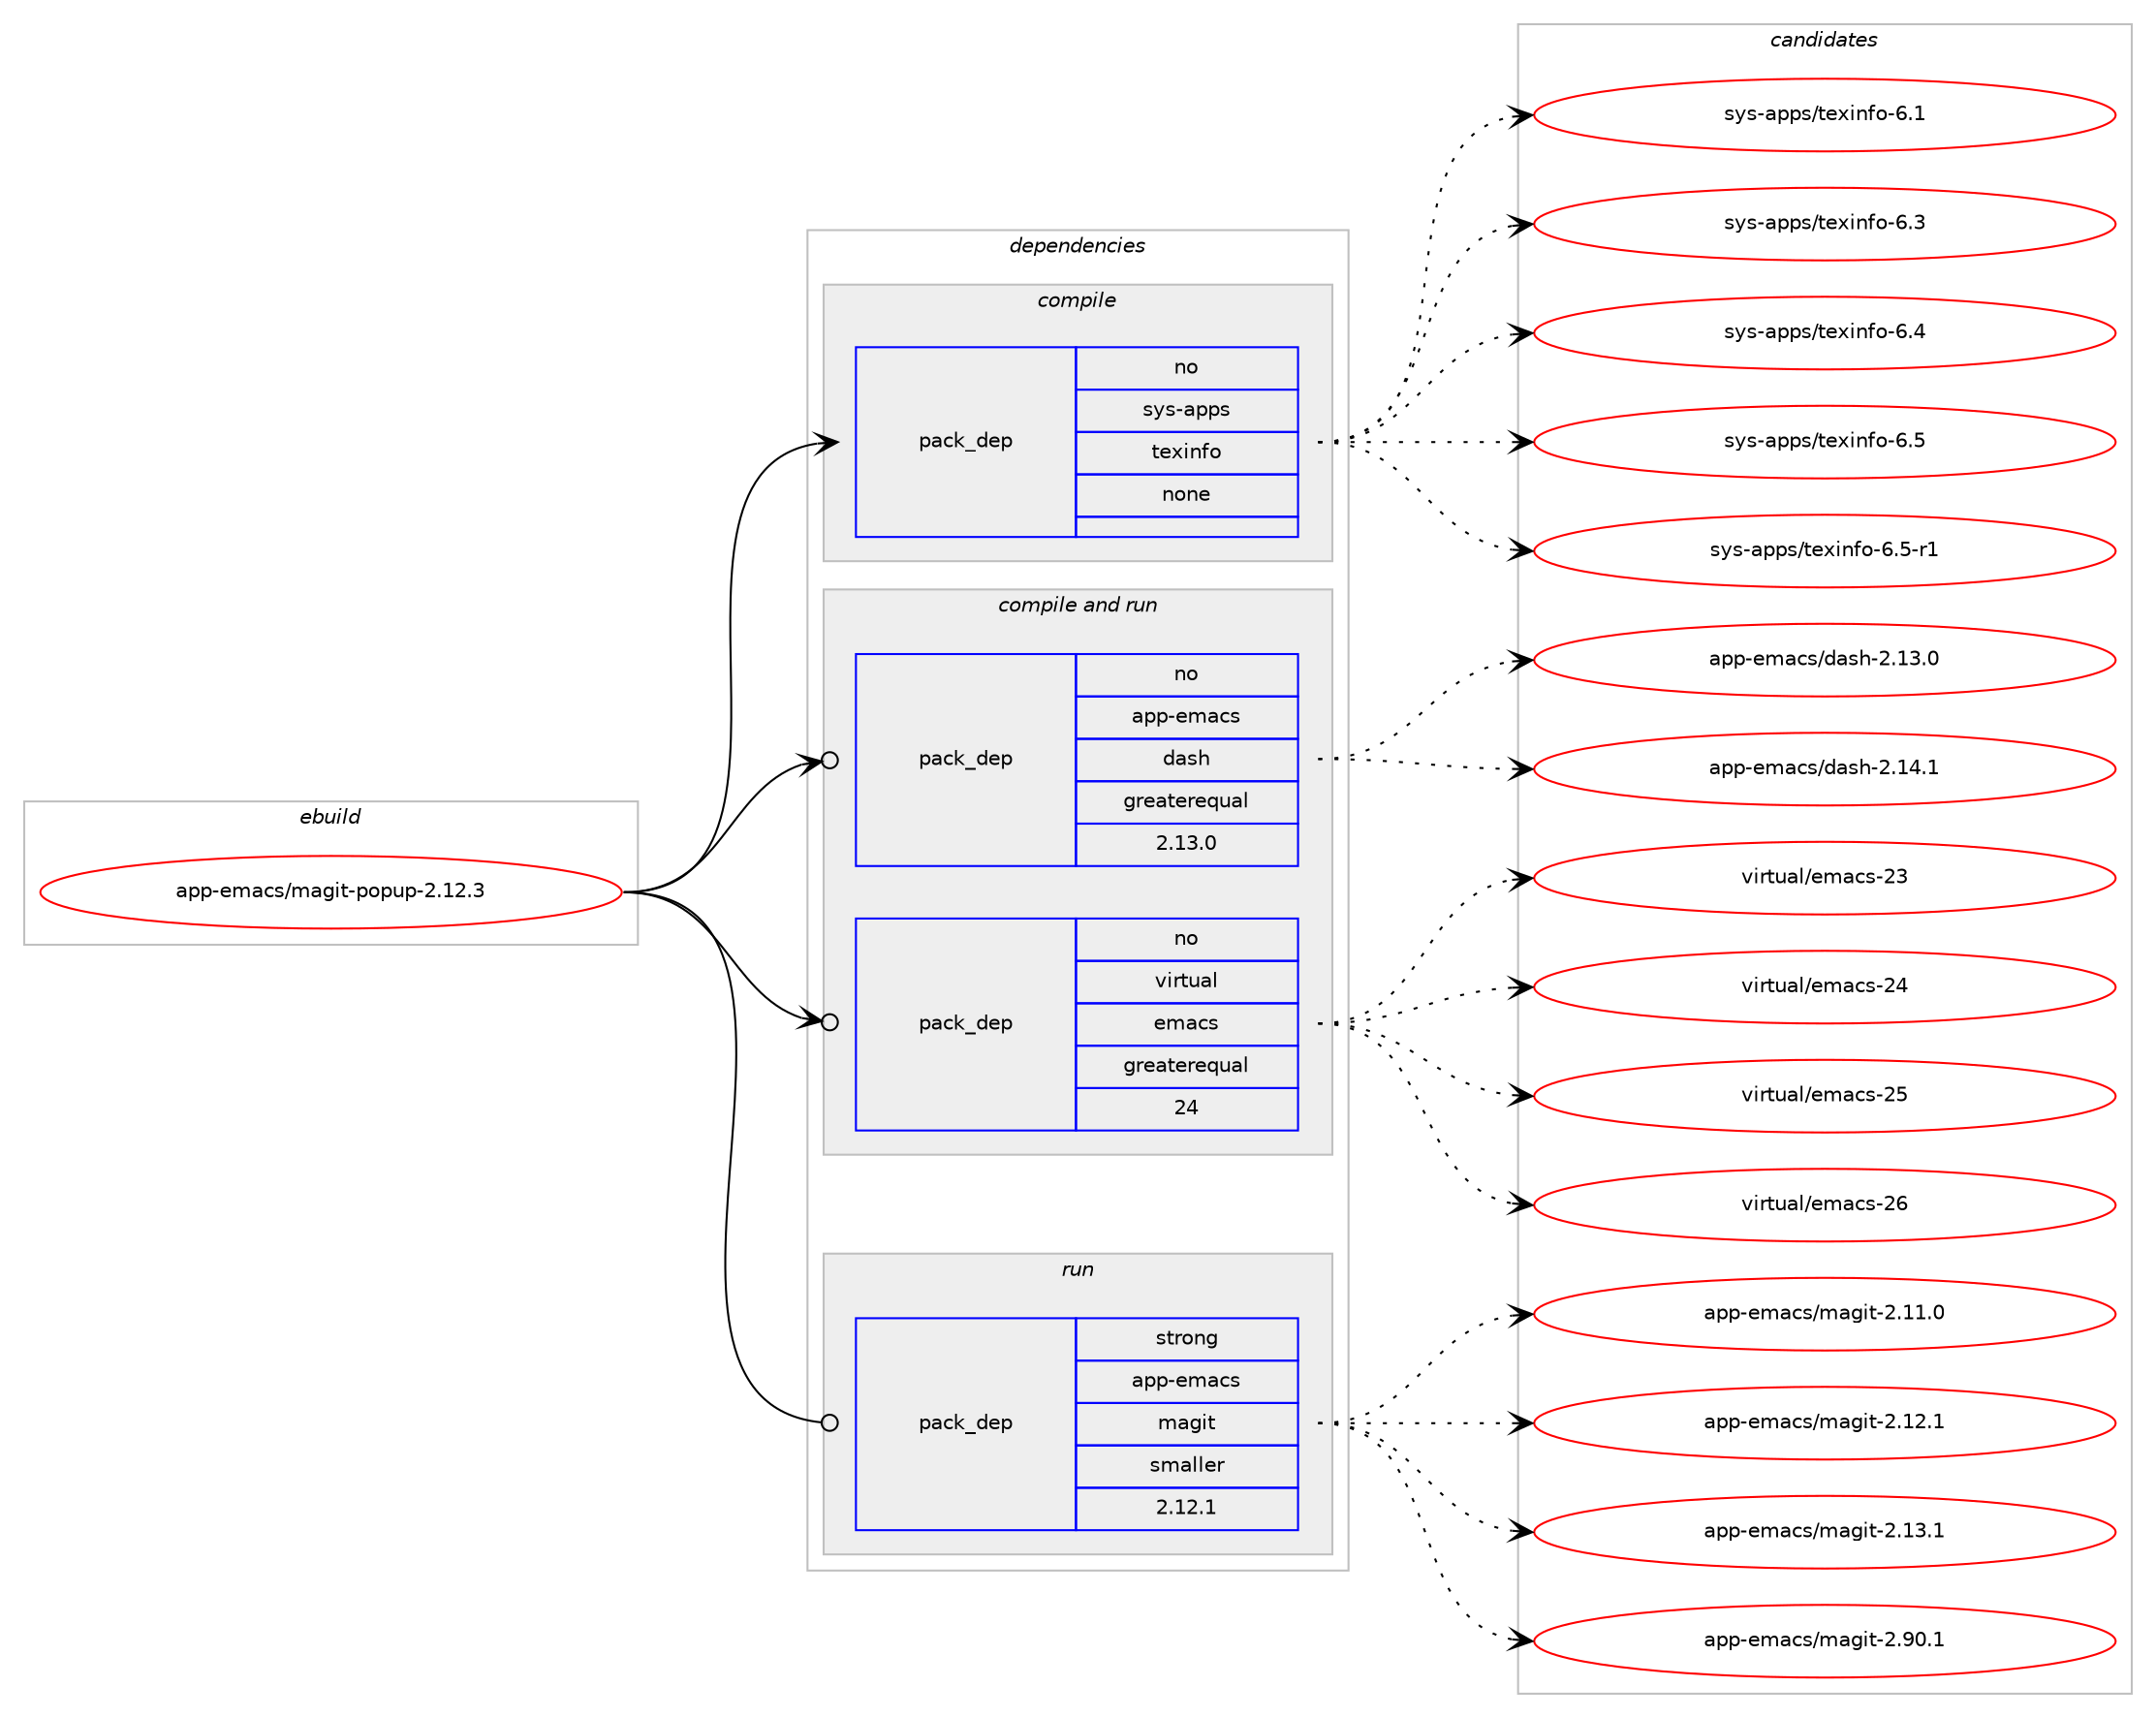 digraph prolog {

# *************
# Graph options
# *************

newrank=true;
concentrate=true;
compound=true;
graph [rankdir=LR,fontname=Helvetica,fontsize=10,ranksep=1.5];#, ranksep=2.5, nodesep=0.2];
edge  [arrowhead=vee];
node  [fontname=Helvetica,fontsize=10];

# **********
# The ebuild
# **********

subgraph cluster_leftcol {
color=gray;
rank=same;
label=<<i>ebuild</i>>;
id [label="app-emacs/magit-popup-2.12.3", color=red, width=4, href="../app-emacs/magit-popup-2.12.3.svg"];
}

# ****************
# The dependencies
# ****************

subgraph cluster_midcol {
color=gray;
label=<<i>dependencies</i>>;
subgraph cluster_compile {
fillcolor="#eeeeee";
style=filled;
label=<<i>compile</i>>;
subgraph pack1015 {
dependency1230 [label=<<TABLE BORDER="0" CELLBORDER="1" CELLSPACING="0" CELLPADDING="4" WIDTH="220"><TR><TD ROWSPAN="6" CELLPADDING="30">pack_dep</TD></TR><TR><TD WIDTH="110">no</TD></TR><TR><TD>sys-apps</TD></TR><TR><TD>texinfo</TD></TR><TR><TD>none</TD></TR><TR><TD></TD></TR></TABLE>>, shape=none, color=blue];
}
id:e -> dependency1230:w [weight=20,style="solid",arrowhead="vee"];
}
subgraph cluster_compileandrun {
fillcolor="#eeeeee";
style=filled;
label=<<i>compile and run</i>>;
subgraph pack1016 {
dependency1231 [label=<<TABLE BORDER="0" CELLBORDER="1" CELLSPACING="0" CELLPADDING="4" WIDTH="220"><TR><TD ROWSPAN="6" CELLPADDING="30">pack_dep</TD></TR><TR><TD WIDTH="110">no</TD></TR><TR><TD>app-emacs</TD></TR><TR><TD>dash</TD></TR><TR><TD>greaterequal</TD></TR><TR><TD>2.13.0</TD></TR></TABLE>>, shape=none, color=blue];
}
id:e -> dependency1231:w [weight=20,style="solid",arrowhead="odotvee"];
subgraph pack1017 {
dependency1232 [label=<<TABLE BORDER="0" CELLBORDER="1" CELLSPACING="0" CELLPADDING="4" WIDTH="220"><TR><TD ROWSPAN="6" CELLPADDING="30">pack_dep</TD></TR><TR><TD WIDTH="110">no</TD></TR><TR><TD>virtual</TD></TR><TR><TD>emacs</TD></TR><TR><TD>greaterequal</TD></TR><TR><TD>24</TD></TR></TABLE>>, shape=none, color=blue];
}
id:e -> dependency1232:w [weight=20,style="solid",arrowhead="odotvee"];
}
subgraph cluster_run {
fillcolor="#eeeeee";
style=filled;
label=<<i>run</i>>;
subgraph pack1018 {
dependency1233 [label=<<TABLE BORDER="0" CELLBORDER="1" CELLSPACING="0" CELLPADDING="4" WIDTH="220"><TR><TD ROWSPAN="6" CELLPADDING="30">pack_dep</TD></TR><TR><TD WIDTH="110">strong</TD></TR><TR><TD>app-emacs</TD></TR><TR><TD>magit</TD></TR><TR><TD>smaller</TD></TR><TR><TD>2.12.1</TD></TR></TABLE>>, shape=none, color=blue];
}
id:e -> dependency1233:w [weight=20,style="solid",arrowhead="odot"];
}
}

# **************
# The candidates
# **************

subgraph cluster_choices {
rank=same;
color=gray;
label=<<i>candidates</i>>;

subgraph choice1015 {
color=black;
nodesep=1;
choice11512111545971121121154711610112010511010211145544649 [label="sys-apps/texinfo-6.1", color=red, width=4,href="../sys-apps/texinfo-6.1.svg"];
choice11512111545971121121154711610112010511010211145544651 [label="sys-apps/texinfo-6.3", color=red, width=4,href="../sys-apps/texinfo-6.3.svg"];
choice11512111545971121121154711610112010511010211145544652 [label="sys-apps/texinfo-6.4", color=red, width=4,href="../sys-apps/texinfo-6.4.svg"];
choice11512111545971121121154711610112010511010211145544653 [label="sys-apps/texinfo-6.5", color=red, width=4,href="../sys-apps/texinfo-6.5.svg"];
choice115121115459711211211547116101120105110102111455446534511449 [label="sys-apps/texinfo-6.5-r1", color=red, width=4,href="../sys-apps/texinfo-6.5-r1.svg"];
dependency1230:e -> choice11512111545971121121154711610112010511010211145544649:w [style=dotted,weight="100"];
dependency1230:e -> choice11512111545971121121154711610112010511010211145544651:w [style=dotted,weight="100"];
dependency1230:e -> choice11512111545971121121154711610112010511010211145544652:w [style=dotted,weight="100"];
dependency1230:e -> choice11512111545971121121154711610112010511010211145544653:w [style=dotted,weight="100"];
dependency1230:e -> choice115121115459711211211547116101120105110102111455446534511449:w [style=dotted,weight="100"];
}
subgraph choice1016 {
color=black;
nodesep=1;
choice97112112451011099799115471009711510445504649514648 [label="app-emacs/dash-2.13.0", color=red, width=4,href="../app-emacs/dash-2.13.0.svg"];
choice97112112451011099799115471009711510445504649524649 [label="app-emacs/dash-2.14.1", color=red, width=4,href="../app-emacs/dash-2.14.1.svg"];
dependency1231:e -> choice97112112451011099799115471009711510445504649514648:w [style=dotted,weight="100"];
dependency1231:e -> choice97112112451011099799115471009711510445504649524649:w [style=dotted,weight="100"];
}
subgraph choice1017 {
color=black;
nodesep=1;
choice11810511411611797108471011099799115455051 [label="virtual/emacs-23", color=red, width=4,href="../virtual/emacs-23.svg"];
choice11810511411611797108471011099799115455052 [label="virtual/emacs-24", color=red, width=4,href="../virtual/emacs-24.svg"];
choice11810511411611797108471011099799115455053 [label="virtual/emacs-25", color=red, width=4,href="../virtual/emacs-25.svg"];
choice11810511411611797108471011099799115455054 [label="virtual/emacs-26", color=red, width=4,href="../virtual/emacs-26.svg"];
dependency1232:e -> choice11810511411611797108471011099799115455051:w [style=dotted,weight="100"];
dependency1232:e -> choice11810511411611797108471011099799115455052:w [style=dotted,weight="100"];
dependency1232:e -> choice11810511411611797108471011099799115455053:w [style=dotted,weight="100"];
dependency1232:e -> choice11810511411611797108471011099799115455054:w [style=dotted,weight="100"];
}
subgraph choice1018 {
color=black;
nodesep=1;
choice97112112451011099799115471099710310511645504649494648 [label="app-emacs/magit-2.11.0", color=red, width=4,href="../app-emacs/magit-2.11.0.svg"];
choice97112112451011099799115471099710310511645504649504649 [label="app-emacs/magit-2.12.1", color=red, width=4,href="../app-emacs/magit-2.12.1.svg"];
choice97112112451011099799115471099710310511645504649514649 [label="app-emacs/magit-2.13.1", color=red, width=4,href="../app-emacs/magit-2.13.1.svg"];
choice97112112451011099799115471099710310511645504657484649 [label="app-emacs/magit-2.90.1", color=red, width=4,href="../app-emacs/magit-2.90.1.svg"];
dependency1233:e -> choice97112112451011099799115471099710310511645504649494648:w [style=dotted,weight="100"];
dependency1233:e -> choice97112112451011099799115471099710310511645504649504649:w [style=dotted,weight="100"];
dependency1233:e -> choice97112112451011099799115471099710310511645504649514649:w [style=dotted,weight="100"];
dependency1233:e -> choice97112112451011099799115471099710310511645504657484649:w [style=dotted,weight="100"];
}
}

}
